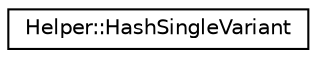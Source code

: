 digraph "Graphical Class Hierarchy"
{
  edge [fontname="Helvetica",fontsize="10",labelfontname="Helvetica",labelfontsize="10"];
  node [fontname="Helvetica",fontsize="10",shape=record];
  rankdir="LR";
  Node0 [label="Helper::HashSingleVariant",height=0.2,width=0.4,color="black", fillcolor="white", style="filled",URL="$struct_helper_1_1_hash_single_variant.html"];
}
